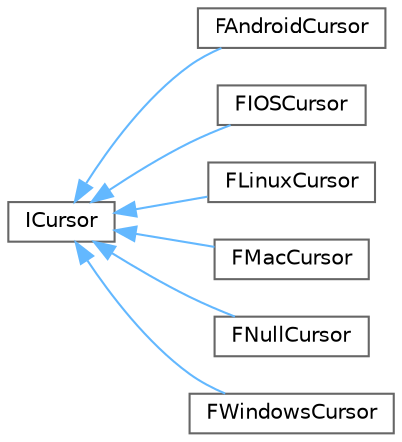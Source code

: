 digraph "Graphical Class Hierarchy"
{
 // INTERACTIVE_SVG=YES
 // LATEX_PDF_SIZE
  bgcolor="transparent";
  edge [fontname=Helvetica,fontsize=10,labelfontname=Helvetica,labelfontsize=10];
  node [fontname=Helvetica,fontsize=10,shape=box,height=0.2,width=0.4];
  rankdir="LR";
  Node0 [id="Node000000",label="ICursor",height=0.2,width=0.4,color="grey40", fillcolor="white", style="filled",URL="$d5/d86/classICursor.html",tooltip=" "];
  Node0 -> Node1 [id="edge5360_Node000000_Node000001",dir="back",color="steelblue1",style="solid",tooltip=" "];
  Node1 [id="Node000001",label="FAndroidCursor",height=0.2,width=0.4,color="grey40", fillcolor="white", style="filled",URL="$de/d8e/classFAndroidCursor.html",tooltip=" "];
  Node0 -> Node2 [id="edge5361_Node000000_Node000002",dir="back",color="steelblue1",style="solid",tooltip=" "];
  Node2 [id="Node000002",label="FIOSCursor",height=0.2,width=0.4,color="grey40", fillcolor="white", style="filled",URL="$d2/d9a/classFIOSCursor.html",tooltip=" "];
  Node0 -> Node3 [id="edge5362_Node000000_Node000003",dir="back",color="steelblue1",style="solid",tooltip=" "];
  Node3 [id="Node000003",label="FLinuxCursor",height=0.2,width=0.4,color="grey40", fillcolor="white", style="filled",URL="$de/de6/classFLinuxCursor.html",tooltip=" "];
  Node0 -> Node4 [id="edge5363_Node000000_Node000004",dir="back",color="steelblue1",style="solid",tooltip=" "];
  Node4 [id="Node000004",label="FMacCursor",height=0.2,width=0.4,color="grey40", fillcolor="white", style="filled",URL="$d9/d08/classFMacCursor.html",tooltip=" "];
  Node0 -> Node5 [id="edge5364_Node000000_Node000005",dir="back",color="steelblue1",style="solid",tooltip=" "];
  Node5 [id="Node000005",label="FNullCursor",height=0.2,width=0.4,color="grey40", fillcolor="white", style="filled",URL="$da/d00/classFNullCursor.html",tooltip="An implementation of an ICursor specifically for use when rendering off screen."];
  Node0 -> Node6 [id="edge5365_Node000000_Node000006",dir="back",color="steelblue1",style="solid",tooltip=" "];
  Node6 [id="Node000006",label="FWindowsCursor",height=0.2,width=0.4,color="grey40", fillcolor="white", style="filled",URL="$d7/ddc/classFWindowsCursor.html",tooltip=" "];
}
